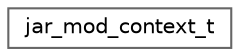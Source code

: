 digraph "Graphical Class Hierarchy"
{
 // LATEX_PDF_SIZE
  bgcolor="transparent";
  edge [fontname=Helvetica,fontsize=10,labelfontname=Helvetica,labelfontsize=10];
  node [fontname=Helvetica,fontsize=10,shape=box,height=0.2,width=0.4];
  rankdir="LR";
  Node0 [id="Node000000",label="jar_mod_context_t",height=0.2,width=0.4,color="grey40", fillcolor="white", style="filled",URL="$structjar__mod__context__t.html",tooltip=" "];
}
